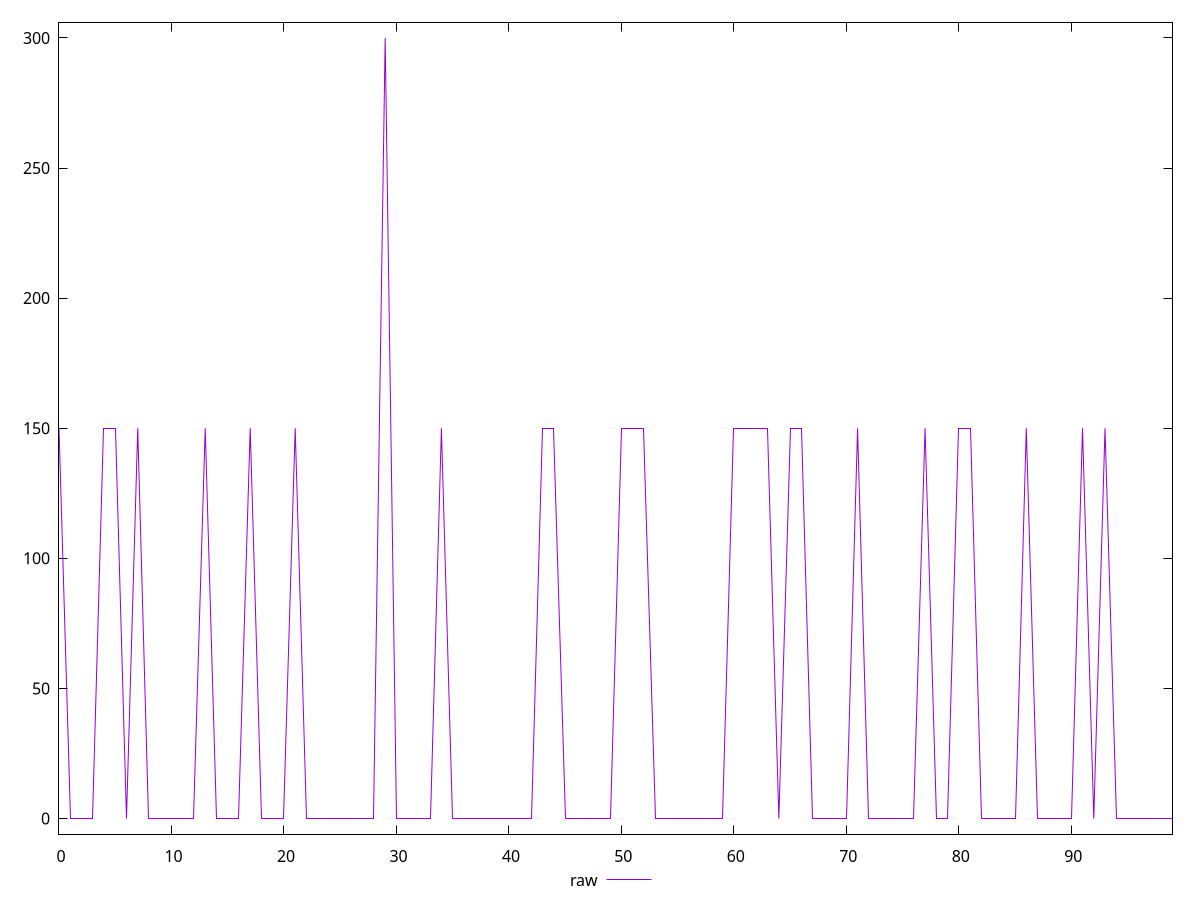 reset

$raw <<EOF
0 150
1 0
2 0
3 0
4 150
5 150
6 0
7 150
8 0
9 0
10 0
11 0
12 0
13 150
14 0
15 0
16 0
17 150
18 0
19 0
20 0
21 150
22 0
23 0
24 0
25 0
26 0
27 0
28 0
29 300
30 0
31 0
32 0
33 0
34 150
35 0
36 0
37 0
38 0
39 0
40 0
41 0
42 0
43 150
44 150
45 0
46 0
47 0
48 0
49 0
50 150
51 150
52 150
53 0
54 0
55 0
56 0
57 0
58 0
59 0
60 150
61 150
62 150
63 150
64 0
65 150
66 150
67 0
68 0
69 0
70 0
71 150
72 0
73 0
74 0
75 0
76 0
77 150
78 0
79 0
80 150
81 150
82 0
83 0
84 0
85 0
86 150
87 0
88 0
89 0
90 0
91 150
92 0
93 150
94 0
95 0
96 0
97 0
98 0
99 0
EOF

set key outside below
set xrange [0:99]
set yrange [-6:306]
set trange [-6:306]
set terminal svg size 640, 500 enhanced background rgb 'white'
set output "report_00017_2021-02-10T15-08-03.406Z/unused-css-rules/samples/pages+cached+noadtech+nomedia/raw/values.svg"

plot $raw title "raw" with line

reset
